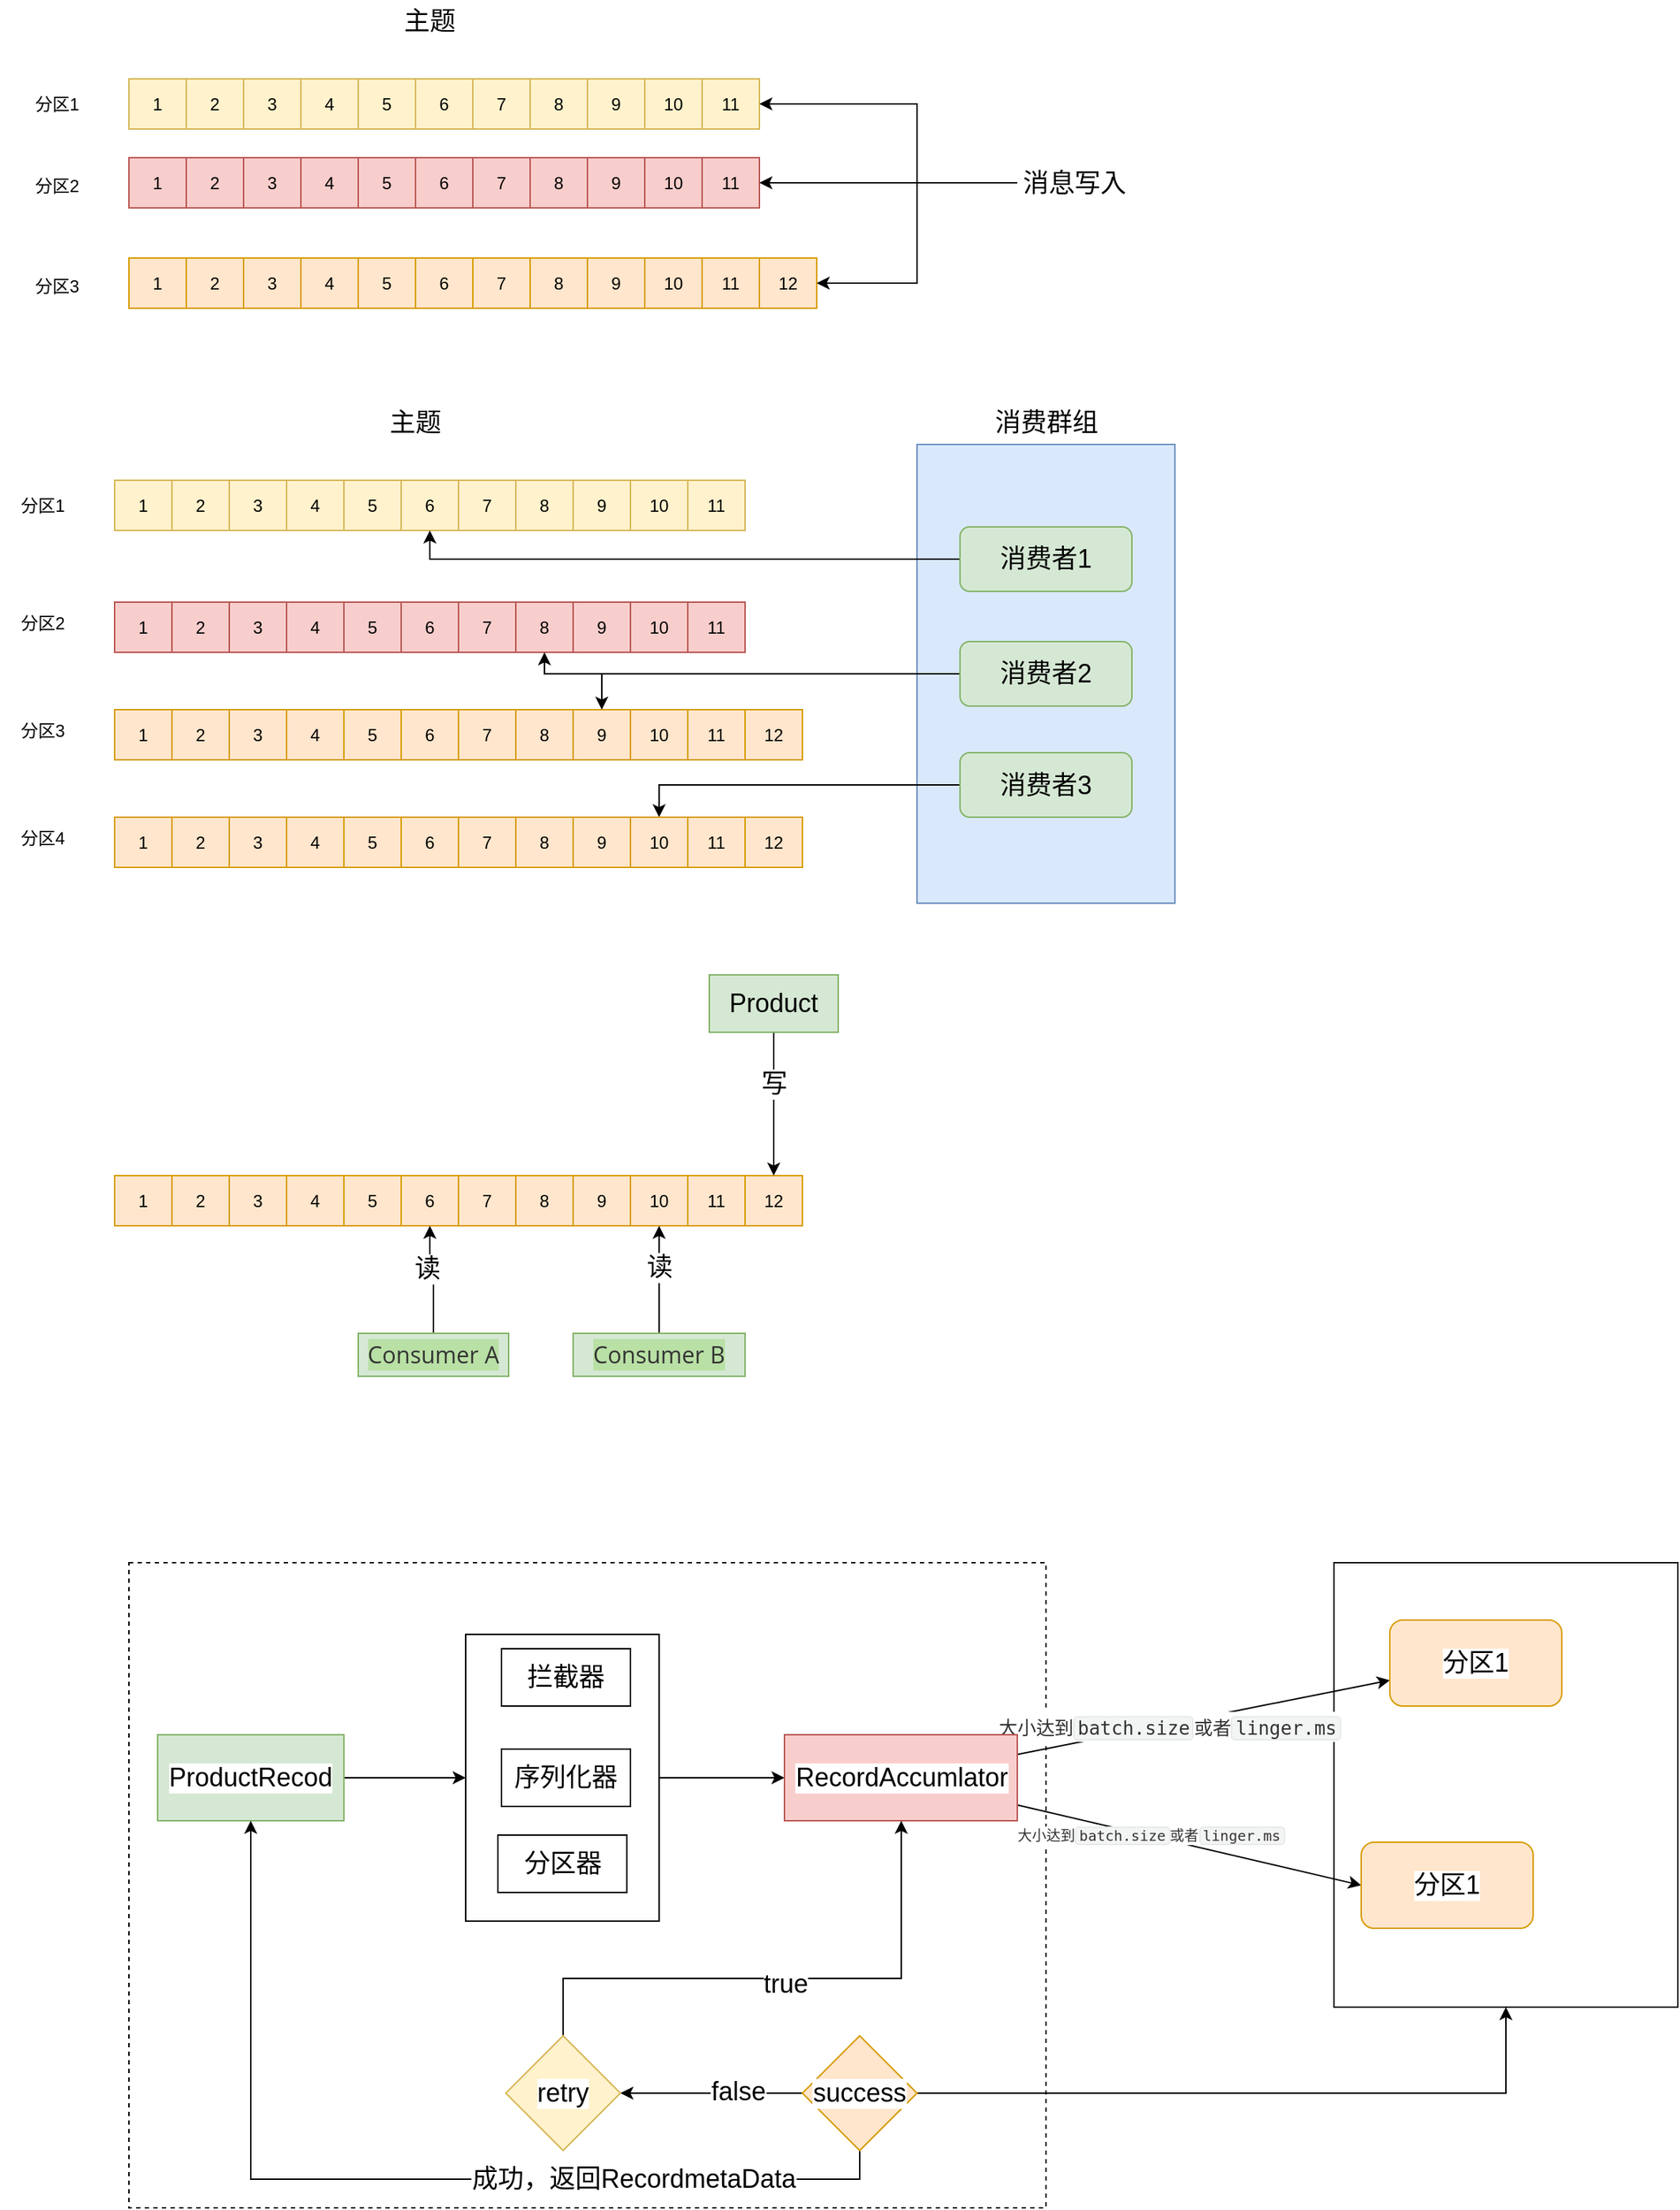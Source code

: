 <mxfile version="17.1.0" type="github">
  <diagram id="7FXctQVF9y2-pSssTNo2" name="第 1 页">
    <mxGraphModel dx="1117" dy="623" grid="1" gridSize="10" guides="1" tooltips="1" connect="1" arrows="1" fold="1" page="1" pageScale="1" pageWidth="827" pageHeight="1169" math="0" shadow="0">
      <root>
        <mxCell id="0" />
        <mxCell id="1" parent="0" />
        <mxCell id="31w1OQKGr-nNWZjjiKNI-167" value="" style="rounded=0;whiteSpace=wrap;html=1;labelBackgroundColor=#FFFFFF;fontSize=18;fontColor=#000000;" vertex="1" parent="1">
          <mxGeometry x="1001" y="1140" width="240" height="310" as="geometry" />
        </mxCell>
        <mxCell id="31w1OQKGr-nNWZjjiKNI-1" value="分区1" style="text;html=1;strokeColor=none;fillColor=none;align=center;verticalAlign=middle;whiteSpace=wrap;rounded=0;" vertex="1" parent="1">
          <mxGeometry x="80" y="107.5" width="60" height="30" as="geometry" />
        </mxCell>
        <mxCell id="31w1OQKGr-nNWZjjiKNI-2" value="分区2" style="text;html=1;strokeColor=none;fillColor=none;align=center;verticalAlign=middle;whiteSpace=wrap;rounded=0;" vertex="1" parent="1">
          <mxGeometry x="80" y="165" width="60" height="30" as="geometry" />
        </mxCell>
        <mxCell id="31w1OQKGr-nNWZjjiKNI-3" value="分区3" style="text;html=1;strokeColor=none;fillColor=none;align=center;verticalAlign=middle;whiteSpace=wrap;rounded=0;" vertex="1" parent="1">
          <mxGeometry x="80" y="235" width="60" height="30" as="geometry" />
        </mxCell>
        <mxCell id="31w1OQKGr-nNWZjjiKNI-4" value="1" style="rounded=0;whiteSpace=wrap;html=1;fillColor=#fff2cc;strokeColor=#d6b656;" vertex="1" parent="1">
          <mxGeometry x="160" y="105" width="40" height="35" as="geometry" />
        </mxCell>
        <mxCell id="31w1OQKGr-nNWZjjiKNI-7" value="2" style="rounded=0;whiteSpace=wrap;html=1;fillColor=#fff2cc;strokeColor=#d6b656;" vertex="1" parent="1">
          <mxGeometry x="200" y="105" width="40" height="35" as="geometry" />
        </mxCell>
        <mxCell id="31w1OQKGr-nNWZjjiKNI-8" value="3" style="rounded=0;whiteSpace=wrap;html=1;fillColor=#fff2cc;strokeColor=#d6b656;" vertex="1" parent="1">
          <mxGeometry x="240" y="105" width="40" height="35" as="geometry" />
        </mxCell>
        <mxCell id="31w1OQKGr-nNWZjjiKNI-9" value="4" style="rounded=0;whiteSpace=wrap;html=1;fillColor=#fff2cc;strokeColor=#d6b656;" vertex="1" parent="1">
          <mxGeometry x="280" y="105" width="40" height="35" as="geometry" />
        </mxCell>
        <mxCell id="31w1OQKGr-nNWZjjiKNI-10" value="5" style="rounded=0;whiteSpace=wrap;html=1;fillColor=#fff2cc;strokeColor=#d6b656;" vertex="1" parent="1">
          <mxGeometry x="320" y="105" width="40" height="35" as="geometry" />
        </mxCell>
        <mxCell id="31w1OQKGr-nNWZjjiKNI-11" value="6" style="rounded=0;whiteSpace=wrap;html=1;fillColor=#fff2cc;strokeColor=#d6b656;" vertex="1" parent="1">
          <mxGeometry x="360" y="105" width="40" height="35" as="geometry" />
        </mxCell>
        <mxCell id="31w1OQKGr-nNWZjjiKNI-12" value="7" style="rounded=0;whiteSpace=wrap;html=1;fillColor=#fff2cc;strokeColor=#d6b656;" vertex="1" parent="1">
          <mxGeometry x="400" y="105" width="40" height="35" as="geometry" />
        </mxCell>
        <mxCell id="31w1OQKGr-nNWZjjiKNI-13" value="8" style="rounded=0;whiteSpace=wrap;html=1;fillColor=#fff2cc;strokeColor=#d6b656;" vertex="1" parent="1">
          <mxGeometry x="440" y="105" width="40" height="35" as="geometry" />
        </mxCell>
        <mxCell id="31w1OQKGr-nNWZjjiKNI-14" value="9" style="rounded=0;whiteSpace=wrap;html=1;fillColor=#fff2cc;strokeColor=#d6b656;" vertex="1" parent="1">
          <mxGeometry x="480" y="105" width="40" height="35" as="geometry" />
        </mxCell>
        <mxCell id="31w1OQKGr-nNWZjjiKNI-15" value="10" style="rounded=0;whiteSpace=wrap;html=1;fillColor=#fff2cc;strokeColor=#d6b656;" vertex="1" parent="1">
          <mxGeometry x="520" y="105" width="40" height="35" as="geometry" />
        </mxCell>
        <mxCell id="31w1OQKGr-nNWZjjiKNI-16" value="11" style="rounded=0;whiteSpace=wrap;html=1;fillColor=#fff2cc;strokeColor=#d6b656;" vertex="1" parent="1">
          <mxGeometry x="560" y="105" width="40" height="35" as="geometry" />
        </mxCell>
        <mxCell id="31w1OQKGr-nNWZjjiKNI-17" value="1" style="rounded=0;whiteSpace=wrap;html=1;fillColor=#f8cecc;strokeColor=#b85450;" vertex="1" parent="1">
          <mxGeometry x="160" y="160" width="40" height="35" as="geometry" />
        </mxCell>
        <mxCell id="31w1OQKGr-nNWZjjiKNI-18" value="2" style="rounded=0;whiteSpace=wrap;html=1;fillColor=#f8cecc;strokeColor=#b85450;" vertex="1" parent="1">
          <mxGeometry x="200" y="160" width="40" height="35" as="geometry" />
        </mxCell>
        <mxCell id="31w1OQKGr-nNWZjjiKNI-19" value="3" style="rounded=0;whiteSpace=wrap;html=1;fillColor=#f8cecc;strokeColor=#b85450;" vertex="1" parent="1">
          <mxGeometry x="240" y="160" width="40" height="35" as="geometry" />
        </mxCell>
        <mxCell id="31w1OQKGr-nNWZjjiKNI-20" value="4" style="rounded=0;whiteSpace=wrap;html=1;fillColor=#f8cecc;strokeColor=#b85450;" vertex="1" parent="1">
          <mxGeometry x="280" y="160" width="40" height="35" as="geometry" />
        </mxCell>
        <mxCell id="31w1OQKGr-nNWZjjiKNI-21" value="5" style="rounded=0;whiteSpace=wrap;html=1;fillColor=#f8cecc;strokeColor=#b85450;" vertex="1" parent="1">
          <mxGeometry x="320" y="160" width="40" height="35" as="geometry" />
        </mxCell>
        <mxCell id="31w1OQKGr-nNWZjjiKNI-22" value="6" style="rounded=0;whiteSpace=wrap;html=1;fillColor=#f8cecc;strokeColor=#b85450;" vertex="1" parent="1">
          <mxGeometry x="360" y="160" width="40" height="35" as="geometry" />
        </mxCell>
        <mxCell id="31w1OQKGr-nNWZjjiKNI-23" value="7" style="rounded=0;whiteSpace=wrap;html=1;fillColor=#f8cecc;strokeColor=#b85450;" vertex="1" parent="1">
          <mxGeometry x="400" y="160" width="40" height="35" as="geometry" />
        </mxCell>
        <mxCell id="31w1OQKGr-nNWZjjiKNI-24" value="8" style="rounded=0;whiteSpace=wrap;html=1;fillColor=#f8cecc;strokeColor=#b85450;" vertex="1" parent="1">
          <mxGeometry x="440" y="160" width="40" height="35" as="geometry" />
        </mxCell>
        <mxCell id="31w1OQKGr-nNWZjjiKNI-25" value="9" style="rounded=0;whiteSpace=wrap;html=1;fillColor=#f8cecc;strokeColor=#b85450;" vertex="1" parent="1">
          <mxGeometry x="480" y="160" width="40" height="35" as="geometry" />
        </mxCell>
        <mxCell id="31w1OQKGr-nNWZjjiKNI-26" value="10" style="rounded=0;whiteSpace=wrap;html=1;fillColor=#f8cecc;strokeColor=#b85450;" vertex="1" parent="1">
          <mxGeometry x="520" y="160" width="40" height="35" as="geometry" />
        </mxCell>
        <mxCell id="31w1OQKGr-nNWZjjiKNI-27" value="11" style="rounded=0;whiteSpace=wrap;html=1;fillColor=#f8cecc;strokeColor=#b85450;" vertex="1" parent="1">
          <mxGeometry x="560" y="160" width="40" height="35" as="geometry" />
        </mxCell>
        <mxCell id="31w1OQKGr-nNWZjjiKNI-51" value="1" style="rounded=0;whiteSpace=wrap;html=1;fillColor=#ffe6cc;strokeColor=#d79b00;" vertex="1" parent="1">
          <mxGeometry x="160" y="230" width="40" height="35" as="geometry" />
        </mxCell>
        <mxCell id="31w1OQKGr-nNWZjjiKNI-52" value="2" style="rounded=0;whiteSpace=wrap;html=1;fillColor=#ffe6cc;strokeColor=#d79b00;" vertex="1" parent="1">
          <mxGeometry x="200" y="230" width="40" height="35" as="geometry" />
        </mxCell>
        <mxCell id="31w1OQKGr-nNWZjjiKNI-53" value="3" style="rounded=0;whiteSpace=wrap;html=1;fillColor=#ffe6cc;strokeColor=#d79b00;" vertex="1" parent="1">
          <mxGeometry x="240" y="230" width="40" height="35" as="geometry" />
        </mxCell>
        <mxCell id="31w1OQKGr-nNWZjjiKNI-54" value="4" style="rounded=0;whiteSpace=wrap;html=1;fillColor=#ffe6cc;strokeColor=#d79b00;" vertex="1" parent="1">
          <mxGeometry x="280" y="230" width="40" height="35" as="geometry" />
        </mxCell>
        <mxCell id="31w1OQKGr-nNWZjjiKNI-55" value="5" style="rounded=0;whiteSpace=wrap;html=1;fillColor=#ffe6cc;strokeColor=#d79b00;" vertex="1" parent="1">
          <mxGeometry x="320" y="230" width="40" height="35" as="geometry" />
        </mxCell>
        <mxCell id="31w1OQKGr-nNWZjjiKNI-56" value="6" style="rounded=0;whiteSpace=wrap;html=1;fillColor=#ffe6cc;strokeColor=#d79b00;" vertex="1" parent="1">
          <mxGeometry x="360" y="230" width="40" height="35" as="geometry" />
        </mxCell>
        <mxCell id="31w1OQKGr-nNWZjjiKNI-57" value="7" style="rounded=0;whiteSpace=wrap;html=1;fillColor=#ffe6cc;strokeColor=#d79b00;" vertex="1" parent="1">
          <mxGeometry x="400" y="230" width="40" height="35" as="geometry" />
        </mxCell>
        <mxCell id="31w1OQKGr-nNWZjjiKNI-58" value="8" style="rounded=0;whiteSpace=wrap;html=1;fillColor=#ffe6cc;strokeColor=#d79b00;" vertex="1" parent="1">
          <mxGeometry x="440" y="230" width="40" height="35" as="geometry" />
        </mxCell>
        <mxCell id="31w1OQKGr-nNWZjjiKNI-59" value="9" style="rounded=0;whiteSpace=wrap;html=1;fillColor=#ffe6cc;strokeColor=#d79b00;" vertex="1" parent="1">
          <mxGeometry x="480" y="230" width="40" height="35" as="geometry" />
        </mxCell>
        <mxCell id="31w1OQKGr-nNWZjjiKNI-60" value="10" style="rounded=0;whiteSpace=wrap;html=1;fillColor=#ffe6cc;strokeColor=#d79b00;" vertex="1" parent="1">
          <mxGeometry x="520" y="230" width="40" height="35" as="geometry" />
        </mxCell>
        <mxCell id="31w1OQKGr-nNWZjjiKNI-61" value="11" style="rounded=0;whiteSpace=wrap;html=1;fillColor=#ffe6cc;strokeColor=#d79b00;" vertex="1" parent="1">
          <mxGeometry x="560" y="230" width="40" height="35" as="geometry" />
        </mxCell>
        <mxCell id="31w1OQKGr-nNWZjjiKNI-62" value="12" style="rounded=0;whiteSpace=wrap;html=1;fillColor=#ffe6cc;strokeColor=#d79b00;" vertex="1" parent="1">
          <mxGeometry x="600" y="230" width="40" height="35" as="geometry" />
        </mxCell>
        <mxCell id="31w1OQKGr-nNWZjjiKNI-64" value="&lt;font style=&quot;font-size: 18px&quot;&gt;主题&lt;/font&gt;" style="text;html=1;strokeColor=none;fillColor=none;align=center;verticalAlign=middle;whiteSpace=wrap;rounded=0;" vertex="1" parent="1">
          <mxGeometry x="340" y="50" width="60" height="30" as="geometry" />
        </mxCell>
        <mxCell id="31w1OQKGr-nNWZjjiKNI-66" style="edgeStyle=orthogonalEdgeStyle;rounded=0;orthogonalLoop=1;jettySize=auto;html=1;entryX=1;entryY=0.5;entryDx=0;entryDy=0;fontSize=18;" edge="1" parent="1" source="31w1OQKGr-nNWZjjiKNI-65" target="31w1OQKGr-nNWZjjiKNI-16">
          <mxGeometry relative="1" as="geometry">
            <Array as="points">
              <mxPoint x="710" y="178" />
              <mxPoint x="710" y="123" />
            </Array>
          </mxGeometry>
        </mxCell>
        <mxCell id="31w1OQKGr-nNWZjjiKNI-67" style="edgeStyle=orthogonalEdgeStyle;rounded=0;orthogonalLoop=1;jettySize=auto;html=1;entryX=1;entryY=0.5;entryDx=0;entryDy=0;fontSize=18;" edge="1" parent="1" source="31w1OQKGr-nNWZjjiKNI-65" target="31w1OQKGr-nNWZjjiKNI-27">
          <mxGeometry relative="1" as="geometry" />
        </mxCell>
        <mxCell id="31w1OQKGr-nNWZjjiKNI-69" style="edgeStyle=orthogonalEdgeStyle;rounded=0;orthogonalLoop=1;jettySize=auto;html=1;entryX=1;entryY=0.5;entryDx=0;entryDy=0;fontSize=18;" edge="1" parent="1" source="31w1OQKGr-nNWZjjiKNI-65" target="31w1OQKGr-nNWZjjiKNI-62">
          <mxGeometry relative="1" as="geometry" />
        </mxCell>
        <mxCell id="31w1OQKGr-nNWZjjiKNI-65" value="消息写入" style="text;html=1;strokeColor=none;fillColor=none;align=center;verticalAlign=middle;whiteSpace=wrap;rounded=0;fontSize=18;" vertex="1" parent="1">
          <mxGeometry x="780" y="162.5" width="80" height="30" as="geometry" />
        </mxCell>
        <mxCell id="31w1OQKGr-nNWZjjiKNI-71" value="分区1" style="text;html=1;strokeColor=none;fillColor=none;align=center;verticalAlign=middle;whiteSpace=wrap;rounded=0;" vertex="1" parent="1">
          <mxGeometry x="70" y="387.5" width="60" height="30" as="geometry" />
        </mxCell>
        <mxCell id="31w1OQKGr-nNWZjjiKNI-72" value="分区2" style="text;html=1;strokeColor=none;fillColor=none;align=center;verticalAlign=middle;whiteSpace=wrap;rounded=0;" vertex="1" parent="1">
          <mxGeometry x="70" y="470" width="60" height="30" as="geometry" />
        </mxCell>
        <mxCell id="31w1OQKGr-nNWZjjiKNI-73" value="分区3" style="text;html=1;strokeColor=none;fillColor=none;align=center;verticalAlign=middle;whiteSpace=wrap;rounded=0;" vertex="1" parent="1">
          <mxGeometry x="70" y="545" width="60" height="30" as="geometry" />
        </mxCell>
        <mxCell id="31w1OQKGr-nNWZjjiKNI-74" value="1" style="rounded=0;whiteSpace=wrap;html=1;fillColor=#fff2cc;strokeColor=#d6b656;" vertex="1" parent="1">
          <mxGeometry x="150" y="385" width="40" height="35" as="geometry" />
        </mxCell>
        <mxCell id="31w1OQKGr-nNWZjjiKNI-75" value="2" style="rounded=0;whiteSpace=wrap;html=1;fillColor=#fff2cc;strokeColor=#d6b656;" vertex="1" parent="1">
          <mxGeometry x="190" y="385" width="40" height="35" as="geometry" />
        </mxCell>
        <mxCell id="31w1OQKGr-nNWZjjiKNI-76" value="3" style="rounded=0;whiteSpace=wrap;html=1;fillColor=#fff2cc;strokeColor=#d6b656;" vertex="1" parent="1">
          <mxGeometry x="230" y="385" width="40" height="35" as="geometry" />
        </mxCell>
        <mxCell id="31w1OQKGr-nNWZjjiKNI-77" value="4" style="rounded=0;whiteSpace=wrap;html=1;fillColor=#fff2cc;strokeColor=#d6b656;" vertex="1" parent="1">
          <mxGeometry x="270" y="385" width="40" height="35" as="geometry" />
        </mxCell>
        <mxCell id="31w1OQKGr-nNWZjjiKNI-78" value="5" style="rounded=0;whiteSpace=wrap;html=1;fillColor=#fff2cc;strokeColor=#d6b656;" vertex="1" parent="1">
          <mxGeometry x="310" y="385" width="40" height="35" as="geometry" />
        </mxCell>
        <mxCell id="31w1OQKGr-nNWZjjiKNI-79" value="6" style="rounded=0;whiteSpace=wrap;html=1;fillColor=#fff2cc;strokeColor=#d6b656;" vertex="1" parent="1">
          <mxGeometry x="350" y="385" width="40" height="35" as="geometry" />
        </mxCell>
        <mxCell id="31w1OQKGr-nNWZjjiKNI-80" value="7" style="rounded=0;whiteSpace=wrap;html=1;fillColor=#fff2cc;strokeColor=#d6b656;" vertex="1" parent="1">
          <mxGeometry x="390" y="385" width="40" height="35" as="geometry" />
        </mxCell>
        <mxCell id="31w1OQKGr-nNWZjjiKNI-81" value="8" style="rounded=0;whiteSpace=wrap;html=1;fillColor=#fff2cc;strokeColor=#d6b656;" vertex="1" parent="1">
          <mxGeometry x="430" y="385" width="40" height="35" as="geometry" />
        </mxCell>
        <mxCell id="31w1OQKGr-nNWZjjiKNI-82" value="9" style="rounded=0;whiteSpace=wrap;html=1;fillColor=#fff2cc;strokeColor=#d6b656;" vertex="1" parent="1">
          <mxGeometry x="470" y="385" width="40" height="35" as="geometry" />
        </mxCell>
        <mxCell id="31w1OQKGr-nNWZjjiKNI-83" value="10" style="rounded=0;whiteSpace=wrap;html=1;fillColor=#fff2cc;strokeColor=#d6b656;" vertex="1" parent="1">
          <mxGeometry x="510" y="385" width="40" height="35" as="geometry" />
        </mxCell>
        <mxCell id="31w1OQKGr-nNWZjjiKNI-84" value="11" style="rounded=0;whiteSpace=wrap;html=1;fillColor=#fff2cc;strokeColor=#d6b656;" vertex="1" parent="1">
          <mxGeometry x="550" y="385" width="40" height="35" as="geometry" />
        </mxCell>
        <mxCell id="31w1OQKGr-nNWZjjiKNI-85" value="1" style="rounded=0;whiteSpace=wrap;html=1;fillColor=#f8cecc;strokeColor=#b85450;" vertex="1" parent="1">
          <mxGeometry x="150" y="470" width="40" height="35" as="geometry" />
        </mxCell>
        <mxCell id="31w1OQKGr-nNWZjjiKNI-86" value="2" style="rounded=0;whiteSpace=wrap;html=1;fillColor=#f8cecc;strokeColor=#b85450;" vertex="1" parent="1">
          <mxGeometry x="190" y="470" width="40" height="35" as="geometry" />
        </mxCell>
        <mxCell id="31w1OQKGr-nNWZjjiKNI-87" value="3" style="rounded=0;whiteSpace=wrap;html=1;fillColor=#f8cecc;strokeColor=#b85450;" vertex="1" parent="1">
          <mxGeometry x="230" y="470" width="40" height="35" as="geometry" />
        </mxCell>
        <mxCell id="31w1OQKGr-nNWZjjiKNI-88" value="4" style="rounded=0;whiteSpace=wrap;html=1;fillColor=#f8cecc;strokeColor=#b85450;" vertex="1" parent="1">
          <mxGeometry x="270" y="470" width="40" height="35" as="geometry" />
        </mxCell>
        <mxCell id="31w1OQKGr-nNWZjjiKNI-89" value="5" style="rounded=0;whiteSpace=wrap;html=1;fillColor=#f8cecc;strokeColor=#b85450;" vertex="1" parent="1">
          <mxGeometry x="310" y="470" width="40" height="35" as="geometry" />
        </mxCell>
        <mxCell id="31w1OQKGr-nNWZjjiKNI-90" value="6" style="rounded=0;whiteSpace=wrap;html=1;fillColor=#f8cecc;strokeColor=#b85450;" vertex="1" parent="1">
          <mxGeometry x="350" y="470" width="40" height="35" as="geometry" />
        </mxCell>
        <mxCell id="31w1OQKGr-nNWZjjiKNI-91" value="7" style="rounded=0;whiteSpace=wrap;html=1;fillColor=#f8cecc;strokeColor=#b85450;" vertex="1" parent="1">
          <mxGeometry x="390" y="470" width="40" height="35" as="geometry" />
        </mxCell>
        <mxCell id="31w1OQKGr-nNWZjjiKNI-92" value="8" style="rounded=0;whiteSpace=wrap;html=1;fillColor=#f8cecc;strokeColor=#b85450;" vertex="1" parent="1">
          <mxGeometry x="430" y="470" width="40" height="35" as="geometry" />
        </mxCell>
        <mxCell id="31w1OQKGr-nNWZjjiKNI-93" value="9" style="rounded=0;whiteSpace=wrap;html=1;fillColor=#f8cecc;strokeColor=#b85450;" vertex="1" parent="1">
          <mxGeometry x="470" y="470" width="40" height="35" as="geometry" />
        </mxCell>
        <mxCell id="31w1OQKGr-nNWZjjiKNI-94" value="10" style="rounded=0;whiteSpace=wrap;html=1;fillColor=#f8cecc;strokeColor=#b85450;" vertex="1" parent="1">
          <mxGeometry x="510" y="470" width="40" height="35" as="geometry" />
        </mxCell>
        <mxCell id="31w1OQKGr-nNWZjjiKNI-95" value="11" style="rounded=0;whiteSpace=wrap;html=1;fillColor=#f8cecc;strokeColor=#b85450;" vertex="1" parent="1">
          <mxGeometry x="550" y="470" width="40" height="35" as="geometry" />
        </mxCell>
        <mxCell id="31w1OQKGr-nNWZjjiKNI-96" value="1" style="rounded=0;whiteSpace=wrap;html=1;fillColor=#ffe6cc;strokeColor=#d79b00;" vertex="1" parent="1">
          <mxGeometry x="150" y="545" width="40" height="35" as="geometry" />
        </mxCell>
        <mxCell id="31w1OQKGr-nNWZjjiKNI-97" value="2" style="rounded=0;whiteSpace=wrap;html=1;fillColor=#ffe6cc;strokeColor=#d79b00;" vertex="1" parent="1">
          <mxGeometry x="190" y="545" width="40" height="35" as="geometry" />
        </mxCell>
        <mxCell id="31w1OQKGr-nNWZjjiKNI-98" value="3" style="rounded=0;whiteSpace=wrap;html=1;fillColor=#ffe6cc;strokeColor=#d79b00;" vertex="1" parent="1">
          <mxGeometry x="230" y="545" width="40" height="35" as="geometry" />
        </mxCell>
        <mxCell id="31w1OQKGr-nNWZjjiKNI-99" value="4" style="rounded=0;whiteSpace=wrap;html=1;fillColor=#ffe6cc;strokeColor=#d79b00;" vertex="1" parent="1">
          <mxGeometry x="270" y="545" width="40" height="35" as="geometry" />
        </mxCell>
        <mxCell id="31w1OQKGr-nNWZjjiKNI-100" value="5" style="rounded=0;whiteSpace=wrap;html=1;fillColor=#ffe6cc;strokeColor=#d79b00;" vertex="1" parent="1">
          <mxGeometry x="310" y="545" width="40" height="35" as="geometry" />
        </mxCell>
        <mxCell id="31w1OQKGr-nNWZjjiKNI-101" value="6" style="rounded=0;whiteSpace=wrap;html=1;fillColor=#ffe6cc;strokeColor=#d79b00;" vertex="1" parent="1">
          <mxGeometry x="350" y="545" width="40" height="35" as="geometry" />
        </mxCell>
        <mxCell id="31w1OQKGr-nNWZjjiKNI-102" value="7" style="rounded=0;whiteSpace=wrap;html=1;fillColor=#ffe6cc;strokeColor=#d79b00;" vertex="1" parent="1">
          <mxGeometry x="390" y="545" width="40" height="35" as="geometry" />
        </mxCell>
        <mxCell id="31w1OQKGr-nNWZjjiKNI-103" value="8" style="rounded=0;whiteSpace=wrap;html=1;fillColor=#ffe6cc;strokeColor=#d79b00;" vertex="1" parent="1">
          <mxGeometry x="430" y="545" width="40" height="35" as="geometry" />
        </mxCell>
        <mxCell id="31w1OQKGr-nNWZjjiKNI-104" value="9" style="rounded=0;whiteSpace=wrap;html=1;fillColor=#ffe6cc;strokeColor=#d79b00;" vertex="1" parent="1">
          <mxGeometry x="470" y="545" width="40" height="35" as="geometry" />
        </mxCell>
        <mxCell id="31w1OQKGr-nNWZjjiKNI-105" value="10" style="rounded=0;whiteSpace=wrap;html=1;fillColor=#ffe6cc;strokeColor=#d79b00;" vertex="1" parent="1">
          <mxGeometry x="510" y="545" width="40" height="35" as="geometry" />
        </mxCell>
        <mxCell id="31w1OQKGr-nNWZjjiKNI-106" value="11" style="rounded=0;whiteSpace=wrap;html=1;fillColor=#ffe6cc;strokeColor=#d79b00;" vertex="1" parent="1">
          <mxGeometry x="550" y="545" width="40" height="35" as="geometry" />
        </mxCell>
        <mxCell id="31w1OQKGr-nNWZjjiKNI-107" value="12" style="rounded=0;whiteSpace=wrap;html=1;fillColor=#ffe6cc;strokeColor=#d79b00;" vertex="1" parent="1">
          <mxGeometry x="590" y="545" width="40" height="35" as="geometry" />
        </mxCell>
        <mxCell id="31w1OQKGr-nNWZjjiKNI-108" value="&lt;font style=&quot;font-size: 18px&quot;&gt;主题&lt;/font&gt;" style="text;html=1;strokeColor=none;fillColor=none;align=center;verticalAlign=middle;whiteSpace=wrap;rounded=0;" vertex="1" parent="1">
          <mxGeometry x="330" y="330" width="60" height="30" as="geometry" />
        </mxCell>
        <mxCell id="31w1OQKGr-nNWZjjiKNI-112" value="" style="rounded=0;whiteSpace=wrap;html=1;fontSize=18;fillColor=#dae8fc;strokeColor=#6c8ebf;" vertex="1" parent="1">
          <mxGeometry x="710" y="360" width="180" height="320" as="geometry" />
        </mxCell>
        <mxCell id="31w1OQKGr-nNWZjjiKNI-130" style="edgeStyle=orthogonalEdgeStyle;rounded=0;orthogonalLoop=1;jettySize=auto;html=1;entryX=0.5;entryY=1;entryDx=0;entryDy=0;fontSize=18;" edge="1" parent="1" source="31w1OQKGr-nNWZjjiKNI-113" target="31w1OQKGr-nNWZjjiKNI-79">
          <mxGeometry relative="1" as="geometry" />
        </mxCell>
        <mxCell id="31w1OQKGr-nNWZjjiKNI-113" value="消费者1" style="rounded=1;whiteSpace=wrap;html=1;fontSize=18;fillColor=#d5e8d4;strokeColor=#82b366;" vertex="1" parent="1">
          <mxGeometry x="740" y="417.5" width="120" height="45" as="geometry" />
        </mxCell>
        <mxCell id="31w1OQKGr-nNWZjjiKNI-131" style="edgeStyle=orthogonalEdgeStyle;rounded=0;orthogonalLoop=1;jettySize=auto;html=1;entryX=0.5;entryY=1;entryDx=0;entryDy=0;fontSize=18;" edge="1" parent="1" source="31w1OQKGr-nNWZjjiKNI-114" target="31w1OQKGr-nNWZjjiKNI-92">
          <mxGeometry relative="1" as="geometry">
            <Array as="points">
              <mxPoint x="450" y="520" />
            </Array>
          </mxGeometry>
        </mxCell>
        <mxCell id="31w1OQKGr-nNWZjjiKNI-132" style="edgeStyle=orthogonalEdgeStyle;rounded=0;orthogonalLoop=1;jettySize=auto;html=1;entryX=0.5;entryY=0;entryDx=0;entryDy=0;fontSize=18;" edge="1" parent="1" source="31w1OQKGr-nNWZjjiKNI-114" target="31w1OQKGr-nNWZjjiKNI-104">
          <mxGeometry relative="1" as="geometry" />
        </mxCell>
        <mxCell id="31w1OQKGr-nNWZjjiKNI-114" value="消费者2&lt;span style=&quot;color: rgba(0 , 0 , 0 , 0) ; font-family: monospace ; font-size: 0px&quot;&gt;%3CmxGraphModel%3E%3Croot%3E%3CmxCell%20id%3D%220%22%2F%3E%3CmxCell%20id%3D%221%22%20parent%3D%220%22%2F%3E%3CmxCell%20id%3D%222%22%20value%3D%22%E6%B6%88%E8%B4%B9%E8%80%851%22%20style%3D%22rounded%3D1%3BwhiteSpace%3Dwrap%3Bhtml%3D1%3BfontSize%3D18%3B%22%20vertex%3D%221%22%20parent%3D%221%22%3E%3CmxGeometry%20x%3D%22740%22%20y%3D%22385%22%20width%3D%22120%22%20height%3D%2245%22%20as%3D%22geometry%22%2F%3E%3C%2FmxCell%3E%3C%2Froot%3E%3C%2FmxGraphModel%3E&lt;/span&gt;" style="rounded=1;whiteSpace=wrap;html=1;fontSize=18;fillColor=#d5e8d4;strokeColor=#82b366;" vertex="1" parent="1">
          <mxGeometry x="740" y="497.5" width="120" height="45" as="geometry" />
        </mxCell>
        <mxCell id="31w1OQKGr-nNWZjjiKNI-133" style="edgeStyle=orthogonalEdgeStyle;rounded=0;orthogonalLoop=1;jettySize=auto;html=1;entryX=0.5;entryY=0;entryDx=0;entryDy=0;fontSize=18;" edge="1" parent="1" source="31w1OQKGr-nNWZjjiKNI-115" target="31w1OQKGr-nNWZjjiKNI-126">
          <mxGeometry relative="1" as="geometry" />
        </mxCell>
        <mxCell id="31w1OQKGr-nNWZjjiKNI-115" value="消费者3" style="rounded=1;whiteSpace=wrap;html=1;fontSize=18;fillColor=#d5e8d4;strokeColor=#82b366;" vertex="1" parent="1">
          <mxGeometry x="740" y="575" width="120" height="45" as="geometry" />
        </mxCell>
        <mxCell id="31w1OQKGr-nNWZjjiKNI-116" value="消费群组" style="text;html=1;strokeColor=none;fillColor=none;align=center;verticalAlign=middle;whiteSpace=wrap;rounded=0;fontSize=18;" vertex="1" parent="1">
          <mxGeometry x="753.5" y="330" width="93" height="30" as="geometry" />
        </mxCell>
        <mxCell id="31w1OQKGr-nNWZjjiKNI-117" value="1" style="rounded=0;whiteSpace=wrap;html=1;fillColor=#ffe6cc;strokeColor=#d79b00;" vertex="1" parent="1">
          <mxGeometry x="150" y="620" width="40" height="35" as="geometry" />
        </mxCell>
        <mxCell id="31w1OQKGr-nNWZjjiKNI-118" value="2" style="rounded=0;whiteSpace=wrap;html=1;fillColor=#ffe6cc;strokeColor=#d79b00;" vertex="1" parent="1">
          <mxGeometry x="190" y="620" width="40" height="35" as="geometry" />
        </mxCell>
        <mxCell id="31w1OQKGr-nNWZjjiKNI-119" value="3" style="rounded=0;whiteSpace=wrap;html=1;fillColor=#ffe6cc;strokeColor=#d79b00;" vertex="1" parent="1">
          <mxGeometry x="230" y="620" width="40" height="35" as="geometry" />
        </mxCell>
        <mxCell id="31w1OQKGr-nNWZjjiKNI-120" value="4" style="rounded=0;whiteSpace=wrap;html=1;fillColor=#ffe6cc;strokeColor=#d79b00;" vertex="1" parent="1">
          <mxGeometry x="270" y="620" width="40" height="35" as="geometry" />
        </mxCell>
        <mxCell id="31w1OQKGr-nNWZjjiKNI-121" value="5" style="rounded=0;whiteSpace=wrap;html=1;fillColor=#ffe6cc;strokeColor=#d79b00;" vertex="1" parent="1">
          <mxGeometry x="310" y="620" width="40" height="35" as="geometry" />
        </mxCell>
        <mxCell id="31w1OQKGr-nNWZjjiKNI-122" value="6" style="rounded=0;whiteSpace=wrap;html=1;fillColor=#ffe6cc;strokeColor=#d79b00;" vertex="1" parent="1">
          <mxGeometry x="350" y="620" width="40" height="35" as="geometry" />
        </mxCell>
        <mxCell id="31w1OQKGr-nNWZjjiKNI-123" value="7" style="rounded=0;whiteSpace=wrap;html=1;fillColor=#ffe6cc;strokeColor=#d79b00;" vertex="1" parent="1">
          <mxGeometry x="390" y="620" width="40" height="35" as="geometry" />
        </mxCell>
        <mxCell id="31w1OQKGr-nNWZjjiKNI-124" value="8" style="rounded=0;whiteSpace=wrap;html=1;fillColor=#ffe6cc;strokeColor=#d79b00;" vertex="1" parent="1">
          <mxGeometry x="430" y="620" width="40" height="35" as="geometry" />
        </mxCell>
        <mxCell id="31w1OQKGr-nNWZjjiKNI-125" value="9" style="rounded=0;whiteSpace=wrap;html=1;fillColor=#ffe6cc;strokeColor=#d79b00;" vertex="1" parent="1">
          <mxGeometry x="470" y="620" width="40" height="35" as="geometry" />
        </mxCell>
        <mxCell id="31w1OQKGr-nNWZjjiKNI-126" value="10" style="rounded=0;whiteSpace=wrap;html=1;fillColor=#ffe6cc;strokeColor=#d79b00;" vertex="1" parent="1">
          <mxGeometry x="510" y="620" width="40" height="35" as="geometry" />
        </mxCell>
        <mxCell id="31w1OQKGr-nNWZjjiKNI-127" value="11" style="rounded=0;whiteSpace=wrap;html=1;fillColor=#ffe6cc;strokeColor=#d79b00;" vertex="1" parent="1">
          <mxGeometry x="550" y="620" width="40" height="35" as="geometry" />
        </mxCell>
        <mxCell id="31w1OQKGr-nNWZjjiKNI-128" value="12" style="rounded=0;whiteSpace=wrap;html=1;fillColor=#ffe6cc;strokeColor=#d79b00;" vertex="1" parent="1">
          <mxGeometry x="590" y="620" width="40" height="35" as="geometry" />
        </mxCell>
        <mxCell id="31w1OQKGr-nNWZjjiKNI-129" value="分区4" style="text;html=1;strokeColor=none;fillColor=none;align=center;verticalAlign=middle;whiteSpace=wrap;rounded=0;" vertex="1" parent="1">
          <mxGeometry x="70" y="620" width="60" height="30" as="geometry" />
        </mxCell>
        <mxCell id="31w1OQKGr-nNWZjjiKNI-134" value="1" style="rounded=0;whiteSpace=wrap;html=1;fillColor=#ffe6cc;strokeColor=#d79b00;" vertex="1" parent="1">
          <mxGeometry x="150" y="870" width="40" height="35" as="geometry" />
        </mxCell>
        <mxCell id="31w1OQKGr-nNWZjjiKNI-135" value="2" style="rounded=0;whiteSpace=wrap;html=1;fillColor=#ffe6cc;strokeColor=#d79b00;" vertex="1" parent="1">
          <mxGeometry x="190" y="870" width="40" height="35" as="geometry" />
        </mxCell>
        <mxCell id="31w1OQKGr-nNWZjjiKNI-136" value="3" style="rounded=0;whiteSpace=wrap;html=1;fillColor=#ffe6cc;strokeColor=#d79b00;" vertex="1" parent="1">
          <mxGeometry x="230" y="870" width="40" height="35" as="geometry" />
        </mxCell>
        <mxCell id="31w1OQKGr-nNWZjjiKNI-137" value="4" style="rounded=0;whiteSpace=wrap;html=1;fillColor=#ffe6cc;strokeColor=#d79b00;" vertex="1" parent="1">
          <mxGeometry x="270" y="870" width="40" height="35" as="geometry" />
        </mxCell>
        <mxCell id="31w1OQKGr-nNWZjjiKNI-138" value="5" style="rounded=0;whiteSpace=wrap;html=1;fillColor=#ffe6cc;strokeColor=#d79b00;" vertex="1" parent="1">
          <mxGeometry x="310" y="870" width="40" height="35" as="geometry" />
        </mxCell>
        <mxCell id="31w1OQKGr-nNWZjjiKNI-139" value="6" style="rounded=0;whiteSpace=wrap;html=1;fillColor=#ffe6cc;strokeColor=#d79b00;" vertex="1" parent="1">
          <mxGeometry x="350" y="870" width="40" height="35" as="geometry" />
        </mxCell>
        <mxCell id="31w1OQKGr-nNWZjjiKNI-140" value="7" style="rounded=0;whiteSpace=wrap;html=1;fillColor=#ffe6cc;strokeColor=#d79b00;" vertex="1" parent="1">
          <mxGeometry x="390" y="870" width="40" height="35" as="geometry" />
        </mxCell>
        <mxCell id="31w1OQKGr-nNWZjjiKNI-141" value="8" style="rounded=0;whiteSpace=wrap;html=1;fillColor=#ffe6cc;strokeColor=#d79b00;" vertex="1" parent="1">
          <mxGeometry x="430" y="870" width="40" height="35" as="geometry" />
        </mxCell>
        <mxCell id="31w1OQKGr-nNWZjjiKNI-142" value="9" style="rounded=0;whiteSpace=wrap;html=1;fillColor=#ffe6cc;strokeColor=#d79b00;" vertex="1" parent="1">
          <mxGeometry x="470" y="870" width="40" height="35" as="geometry" />
        </mxCell>
        <mxCell id="31w1OQKGr-nNWZjjiKNI-143" value="10" style="rounded=0;whiteSpace=wrap;html=1;fillColor=#ffe6cc;strokeColor=#d79b00;" vertex="1" parent="1">
          <mxGeometry x="510" y="870" width="40" height="35" as="geometry" />
        </mxCell>
        <mxCell id="31w1OQKGr-nNWZjjiKNI-144" value="11" style="rounded=0;whiteSpace=wrap;html=1;fillColor=#ffe6cc;strokeColor=#d79b00;" vertex="1" parent="1">
          <mxGeometry x="550" y="870" width="40" height="35" as="geometry" />
        </mxCell>
        <mxCell id="31w1OQKGr-nNWZjjiKNI-145" value="12" style="rounded=0;whiteSpace=wrap;html=1;fillColor=#ffe6cc;strokeColor=#d79b00;" vertex="1" parent="1">
          <mxGeometry x="590" y="870" width="40" height="35" as="geometry" />
        </mxCell>
        <mxCell id="31w1OQKGr-nNWZjjiKNI-147" style="edgeStyle=orthogonalEdgeStyle;rounded=0;orthogonalLoop=1;jettySize=auto;html=1;entryX=0.5;entryY=0;entryDx=0;entryDy=0;fontSize=18;" edge="1" parent="1" source="31w1OQKGr-nNWZjjiKNI-146" target="31w1OQKGr-nNWZjjiKNI-145">
          <mxGeometry relative="1" as="geometry" />
        </mxCell>
        <mxCell id="31w1OQKGr-nNWZjjiKNI-148" value="写" style="edgeLabel;html=1;align=center;verticalAlign=middle;resizable=0;points=[];fontSize=18;" vertex="1" connectable="0" parent="31w1OQKGr-nNWZjjiKNI-147">
          <mxGeometry x="-0.276" relative="1" as="geometry">
            <mxPoint as="offset" />
          </mxGeometry>
        </mxCell>
        <mxCell id="31w1OQKGr-nNWZjjiKNI-146" value="Product" style="rounded=0;whiteSpace=wrap;html=1;fontSize=18;fillColor=#d5e8d4;strokeColor=#82b366;" vertex="1" parent="1">
          <mxGeometry x="565" y="730" width="90" height="40" as="geometry" />
        </mxCell>
        <mxCell id="31w1OQKGr-nNWZjjiKNI-151" style="edgeStyle=orthogonalEdgeStyle;rounded=0;orthogonalLoop=1;jettySize=auto;html=1;entryX=0.5;entryY=1;entryDx=0;entryDy=0;fontSize=18;" edge="1" parent="1" source="31w1OQKGr-nNWZjjiKNI-149" target="31w1OQKGr-nNWZjjiKNI-139">
          <mxGeometry relative="1" as="geometry" />
        </mxCell>
        <mxCell id="31w1OQKGr-nNWZjjiKNI-156" value="读" style="edgeLabel;html=1;align=center;verticalAlign=middle;resizable=0;points=[];fontSize=18;" vertex="1" connectable="0" parent="31w1OQKGr-nNWZjjiKNI-151">
          <mxGeometry x="0.235" y="2" relative="1" as="geometry">
            <mxPoint as="offset" />
          </mxGeometry>
        </mxCell>
        <mxCell id="31w1OQKGr-nNWZjjiKNI-149" value="&lt;span style=&quot;color: rgb(51 , 51 , 51) ; font-family: &amp;#34;open sans&amp;#34; , &amp;#34;clear sans&amp;#34; , &amp;#34;helvetica neue&amp;#34; , &amp;#34;helvetica&amp;#34; , &amp;#34;arial&amp;#34; , sans-serif ; font-size: 16px ; background-color: rgb(185 , 224 , 165)&quot;&gt;Consumer A&lt;/span&gt;" style="rounded=0;whiteSpace=wrap;html=1;fontSize=18;fillColor=#d5e8d4;strokeColor=#82b366;" vertex="1" parent="1">
          <mxGeometry x="320" y="980" width="105" height="30" as="geometry" />
        </mxCell>
        <mxCell id="31w1OQKGr-nNWZjjiKNI-152" style="edgeStyle=orthogonalEdgeStyle;rounded=0;orthogonalLoop=1;jettySize=auto;html=1;entryX=0.5;entryY=1;entryDx=0;entryDy=0;fontSize=18;" edge="1" parent="1" source="31w1OQKGr-nNWZjjiKNI-150" target="31w1OQKGr-nNWZjjiKNI-143">
          <mxGeometry relative="1" as="geometry" />
        </mxCell>
        <mxCell id="31w1OQKGr-nNWZjjiKNI-153" value="读" style="edgeLabel;html=1;align=center;verticalAlign=middle;resizable=0;points=[];fontSize=18;" vertex="1" connectable="0" parent="31w1OQKGr-nNWZjjiKNI-152">
          <mxGeometry x="0.221" relative="1" as="geometry">
            <mxPoint as="offset" />
          </mxGeometry>
        </mxCell>
        <mxCell id="31w1OQKGr-nNWZjjiKNI-150" value="&lt;span style=&quot;color: rgb(51 , 51 , 51) ; font-family: &amp;#34;open sans&amp;#34; , &amp;#34;clear sans&amp;#34; , &amp;#34;helvetica neue&amp;#34; , &amp;#34;helvetica&amp;#34; , &amp;#34;arial&amp;#34; , sans-serif ; font-size: 16px ; background-color: rgb(185 , 224 , 165)&quot;&gt;Consumer B&lt;/span&gt;" style="rounded=0;whiteSpace=wrap;html=1;fontSize=18;fillColor=#d5e8d4;strokeColor=#82b366;" vertex="1" parent="1">
          <mxGeometry x="470" y="980" width="120" height="30" as="geometry" />
        </mxCell>
        <mxCell id="31w1OQKGr-nNWZjjiKNI-157" value="" style="rounded=0;whiteSpace=wrap;html=1;labelBackgroundColor=#B9E0A5;fontSize=18;dashed=1;" vertex="1" parent="1">
          <mxGeometry x="160" y="1140" width="640" height="450" as="geometry" />
        </mxCell>
        <mxCell id="31w1OQKGr-nNWZjjiKNI-161" value="" style="edgeStyle=orthogonalEdgeStyle;rounded=0;orthogonalLoop=1;jettySize=auto;html=1;fontSize=18;fontColor=#000000;" edge="1" parent="1" source="31w1OQKGr-nNWZjjiKNI-159" target="31w1OQKGr-nNWZjjiKNI-160">
          <mxGeometry relative="1" as="geometry" />
        </mxCell>
        <mxCell id="31w1OQKGr-nNWZjjiKNI-159" value="ProductRecod" style="rounded=0;whiteSpace=wrap;html=1;labelBackgroundColor=#FFFFFF;fontSize=18;fillColor=#d5e8d4;strokeColor=#82b366;" vertex="1" parent="1">
          <mxGeometry x="180" y="1260" width="130" height="60" as="geometry" />
        </mxCell>
        <mxCell id="31w1OQKGr-nNWZjjiKNI-166" value="" style="edgeStyle=orthogonalEdgeStyle;rounded=0;orthogonalLoop=1;jettySize=auto;html=1;fontSize=18;fontColor=#000000;" edge="1" parent="1" source="31w1OQKGr-nNWZjjiKNI-160" target="31w1OQKGr-nNWZjjiKNI-165">
          <mxGeometry relative="1" as="geometry" />
        </mxCell>
        <mxCell id="31w1OQKGr-nNWZjjiKNI-160" value="" style="whiteSpace=wrap;html=1;fontSize=18;fontColor=#000000;rounded=0;labelBackgroundColor=#FFFFFF;" vertex="1" parent="1">
          <mxGeometry x="395" y="1190" width="135" height="200" as="geometry" />
        </mxCell>
        <mxCell id="31w1OQKGr-nNWZjjiKNI-162" value="拦截器" style="rounded=0;whiteSpace=wrap;html=1;labelBackgroundColor=#FFFFFF;fontSize=18;fontColor=#000000;" vertex="1" parent="1">
          <mxGeometry x="420" y="1200" width="90" height="40" as="geometry" />
        </mxCell>
        <mxCell id="31w1OQKGr-nNWZjjiKNI-163" value="序列化器" style="rounded=0;whiteSpace=wrap;html=1;labelBackgroundColor=#FFFFFF;fontSize=18;fontColor=#000000;" vertex="1" parent="1">
          <mxGeometry x="420" y="1270" width="90" height="40" as="geometry" />
        </mxCell>
        <mxCell id="31w1OQKGr-nNWZjjiKNI-164" value="分区器" style="rounded=0;whiteSpace=wrap;html=1;labelBackgroundColor=#FFFFFF;fontSize=18;fontColor=#000000;" vertex="1" parent="1">
          <mxGeometry x="417.5" y="1330" width="90" height="40" as="geometry" />
        </mxCell>
        <mxCell id="31w1OQKGr-nNWZjjiKNI-170" style="rounded=0;orthogonalLoop=1;jettySize=auto;html=1;fontSize=18;fontColor=#000000;" edge="1" parent="1" source="31w1OQKGr-nNWZjjiKNI-165" target="31w1OQKGr-nNWZjjiKNI-168">
          <mxGeometry relative="1" as="geometry" />
        </mxCell>
        <mxCell id="31w1OQKGr-nNWZjjiKNI-184" value="&lt;font style=&quot;font-size: 13px&quot;&gt;&lt;span class=&quot;md-plain md-expand&quot; style=&quot;box-sizing: border-box ; color: rgb(51 , 51 , 51) ; font-family: &amp;#34;open sans&amp;#34; , &amp;#34;clear sans&amp;#34; , &amp;#34;helvetica neue&amp;#34; , &amp;#34;helvetica&amp;#34; , &amp;#34;arial&amp;#34; , sans-serif ; text-align: left&quot;&gt;大小达到&lt;/span&gt;&lt;span spellcheck=&quot;false&quot; class=&quot;md-pair-s&quot; style=&quot;box-sizing: border-box ; color: rgb(51 , 51 , 51) ; font-family: &amp;#34;open sans&amp;#34; , &amp;#34;clear sans&amp;#34; , &amp;#34;helvetica neue&amp;#34; , &amp;#34;helvetica&amp;#34; , &amp;#34;arial&amp;#34; , sans-serif ; text-align: left&quot;&gt;&lt;code style=&quot;box-sizing: border-box ; border: 1px solid rgb(231 , 234 , 237) ; background-color: rgb(243 , 244 , 244) ; border-radius: 3px ; padding: 0px 2px&quot;&gt;batch.size&lt;/code&gt;&lt;/span&gt;&lt;span class=&quot;md-plain&quot; style=&quot;box-sizing: border-box ; color: rgb(51 , 51 , 51) ; font-family: &amp;#34;open sans&amp;#34; , &amp;#34;clear sans&amp;#34; , &amp;#34;helvetica neue&amp;#34; , &amp;#34;helvetica&amp;#34; , &amp;#34;arial&amp;#34; , sans-serif ; text-align: left&quot;&gt;或者&lt;/span&gt;&lt;span spellcheck=&quot;false&quot; class=&quot;md-pair-s md-expand&quot; style=&quot;box-sizing: border-box ; color: rgb(51 , 51 , 51) ; font-family: &amp;#34;open sans&amp;#34; , &amp;#34;clear sans&amp;#34; , &amp;#34;helvetica neue&amp;#34; , &amp;#34;helvetica&amp;#34; , &amp;#34;arial&amp;#34; , sans-serif ; text-align: left&quot;&gt;&lt;code style=&quot;box-sizing: border-box ; border: 1px solid rgb(231 , 234 , 237) ; background-color: rgb(243 , 244 , 244) ; border-radius: 3px ; padding: 0px 2px&quot;&gt;linger.ms&lt;/code&gt;&lt;/span&gt;&lt;/font&gt;" style="edgeLabel;html=1;align=center;verticalAlign=middle;resizable=0;points=[];fontSize=18;fontColor=#000000;" vertex="1" connectable="0" parent="31w1OQKGr-nNWZjjiKNI-170">
          <mxGeometry x="-0.182" y="-1" relative="1" as="geometry">
            <mxPoint x="-1" as="offset" />
          </mxGeometry>
        </mxCell>
        <mxCell id="31w1OQKGr-nNWZjjiKNI-171" style="rounded=0;orthogonalLoop=1;jettySize=auto;html=1;entryX=0;entryY=0.5;entryDx=0;entryDy=0;fontSize=18;fontColor=#000000;" edge="1" parent="1" source="31w1OQKGr-nNWZjjiKNI-165" target="31w1OQKGr-nNWZjjiKNI-169">
          <mxGeometry relative="1" as="geometry" />
        </mxCell>
        <mxCell id="31w1OQKGr-nNWZjjiKNI-183" value="&lt;span class=&quot;md-plain md-expand&quot; style=&quot;box-sizing: border-box; color: rgb(51, 51, 51); font-family: &amp;quot;open sans&amp;quot;, &amp;quot;clear sans&amp;quot;, &amp;quot;helvetica neue&amp;quot;, helvetica, arial, sans-serif; font-size: 10px; text-align: left;&quot;&gt;大小达到&lt;/span&gt;&lt;span spellcheck=&quot;false&quot; class=&quot;md-pair-s&quot; style=&quot;box-sizing: border-box; color: rgb(51, 51, 51); font-family: &amp;quot;open sans&amp;quot;, &amp;quot;clear sans&amp;quot;, &amp;quot;helvetica neue&amp;quot;, helvetica, arial, sans-serif; font-size: 10px; text-align: left;&quot;&gt;&lt;code style=&quot;box-sizing: border-box; border: 1px solid rgb(231, 234, 237); background-color: rgb(243, 244, 244); border-radius: 3px; padding: 0px 2px; font-size: 10px;&quot;&gt;batch.size&lt;/code&gt;&lt;/span&gt;&lt;span class=&quot;md-plain&quot; style=&quot;box-sizing: border-box; color: rgb(51, 51, 51); font-family: &amp;quot;open sans&amp;quot;, &amp;quot;clear sans&amp;quot;, &amp;quot;helvetica neue&amp;quot;, helvetica, arial, sans-serif; font-size: 10px; text-align: left;&quot;&gt;或者&lt;/span&gt;&lt;span spellcheck=&quot;false&quot; class=&quot;md-pair-s md-expand&quot; style=&quot;box-sizing: border-box; color: rgb(51, 51, 51); font-family: &amp;quot;open sans&amp;quot;, &amp;quot;clear sans&amp;quot;, &amp;quot;helvetica neue&amp;quot;, helvetica, arial, sans-serif; font-size: 10px; text-align: left;&quot;&gt;&lt;code style=&quot;box-sizing: border-box; border: 1px solid rgb(231, 234, 237); background-color: rgb(243, 244, 244); border-radius: 3px; padding: 0px 2px; font-size: 10px;&quot;&gt;linger.ms&lt;/code&gt;&lt;/span&gt;" style="edgeLabel;html=1;align=center;verticalAlign=middle;resizable=0;points=[];fontSize=10;fontColor=#000000;" vertex="1" connectable="0" parent="31w1OQKGr-nNWZjjiKNI-171">
          <mxGeometry x="-0.217" y="1" relative="1" as="geometry">
            <mxPoint x="-1" as="offset" />
          </mxGeometry>
        </mxCell>
        <mxCell id="31w1OQKGr-nNWZjjiKNI-165" value="RecordAccumlator" style="whiteSpace=wrap;html=1;fontSize=18;rounded=0;labelBackgroundColor=#FFFFFF;fillColor=#f8cecc;strokeColor=#b85450;" vertex="1" parent="1">
          <mxGeometry x="617.5" y="1260" width="162.5" height="60" as="geometry" />
        </mxCell>
        <mxCell id="31w1OQKGr-nNWZjjiKNI-168" value="分区1" style="rounded=1;whiteSpace=wrap;html=1;labelBackgroundColor=#FFFFFF;fontSize=18;fillColor=#ffe6cc;strokeColor=#d79b00;" vertex="1" parent="1">
          <mxGeometry x="1040" y="1180" width="120" height="60" as="geometry" />
        </mxCell>
        <mxCell id="31w1OQKGr-nNWZjjiKNI-169" value="分区1" style="rounded=1;whiteSpace=wrap;html=1;labelBackgroundColor=#FFFFFF;fontSize=18;fillColor=#ffe6cc;strokeColor=#d79b00;" vertex="1" parent="1">
          <mxGeometry x="1020" y="1335" width="120" height="60" as="geometry" />
        </mxCell>
        <mxCell id="31w1OQKGr-nNWZjjiKNI-173" style="edgeStyle=orthogonalEdgeStyle;rounded=0;orthogonalLoop=1;jettySize=auto;html=1;entryX=0.5;entryY=1;entryDx=0;entryDy=0;fontSize=18;fontColor=#000000;" edge="1" parent="1" source="31w1OQKGr-nNWZjjiKNI-172" target="31w1OQKGr-nNWZjjiKNI-167">
          <mxGeometry relative="1" as="geometry" />
        </mxCell>
        <mxCell id="31w1OQKGr-nNWZjjiKNI-175" style="edgeStyle=orthogonalEdgeStyle;rounded=0;orthogonalLoop=1;jettySize=auto;html=1;fontSize=18;fontColor=#000000;" edge="1" parent="1" source="31w1OQKGr-nNWZjjiKNI-172" target="31w1OQKGr-nNWZjjiKNI-174">
          <mxGeometry relative="1" as="geometry" />
        </mxCell>
        <mxCell id="31w1OQKGr-nNWZjjiKNI-178" value="false" style="edgeLabel;html=1;align=center;verticalAlign=middle;resizable=0;points=[];fontSize=18;fontColor=#000000;" vertex="1" connectable="0" parent="31w1OQKGr-nNWZjjiKNI-175">
          <mxGeometry x="-0.293" y="-1" relative="1" as="geometry">
            <mxPoint as="offset" />
          </mxGeometry>
        </mxCell>
        <mxCell id="31w1OQKGr-nNWZjjiKNI-177" style="edgeStyle=orthogonalEdgeStyle;rounded=0;orthogonalLoop=1;jettySize=auto;html=1;entryX=0.5;entryY=1;entryDx=0;entryDy=0;fontSize=18;fontColor=#000000;" edge="1" parent="1" source="31w1OQKGr-nNWZjjiKNI-172" target="31w1OQKGr-nNWZjjiKNI-159">
          <mxGeometry relative="1" as="geometry">
            <Array as="points">
              <mxPoint x="670" y="1570" />
              <mxPoint x="245" y="1570" />
            </Array>
          </mxGeometry>
        </mxCell>
        <mxCell id="31w1OQKGr-nNWZjjiKNI-182" value="成功，返回RecordmetaData" style="edgeLabel;html=1;align=center;verticalAlign=middle;resizable=0;points=[];fontSize=18;fontColor=#000000;" vertex="1" connectable="0" parent="31w1OQKGr-nNWZjjiKNI-177">
          <mxGeometry x="-0.488" relative="1" as="geometry">
            <mxPoint as="offset" />
          </mxGeometry>
        </mxCell>
        <mxCell id="31w1OQKGr-nNWZjjiKNI-172" value="success" style="rhombus;whiteSpace=wrap;html=1;labelBackgroundColor=#FFFFFF;fontSize=18;fillColor=#ffe6cc;strokeColor=#d79b00;" vertex="1" parent="1">
          <mxGeometry x="630" y="1470" width="80" height="80" as="geometry" />
        </mxCell>
        <mxCell id="31w1OQKGr-nNWZjjiKNI-176" style="edgeStyle=orthogonalEdgeStyle;rounded=0;orthogonalLoop=1;jettySize=auto;html=1;fontSize=18;fontColor=#000000;" edge="1" parent="1" source="31w1OQKGr-nNWZjjiKNI-174" target="31w1OQKGr-nNWZjjiKNI-165">
          <mxGeometry relative="1" as="geometry">
            <Array as="points">
              <mxPoint x="463" y="1430" />
              <mxPoint x="699" y="1430" />
            </Array>
          </mxGeometry>
        </mxCell>
        <mxCell id="31w1OQKGr-nNWZjjiKNI-180" value="true" style="edgeLabel;html=1;align=center;verticalAlign=middle;resizable=0;points=[];fontSize=18;fontColor=#000000;" vertex="1" connectable="0" parent="31w1OQKGr-nNWZjjiKNI-176">
          <mxGeometry x="0.01" y="-4" relative="1" as="geometry">
            <mxPoint as="offset" />
          </mxGeometry>
        </mxCell>
        <mxCell id="31w1OQKGr-nNWZjjiKNI-174" value="retry" style="rhombus;whiteSpace=wrap;html=1;labelBackgroundColor=#FFFFFF;fontSize=18;fillColor=#fff2cc;strokeColor=#d6b656;" vertex="1" parent="1">
          <mxGeometry x="423" y="1470" width="80" height="80" as="geometry" />
        </mxCell>
      </root>
    </mxGraphModel>
  </diagram>
</mxfile>

